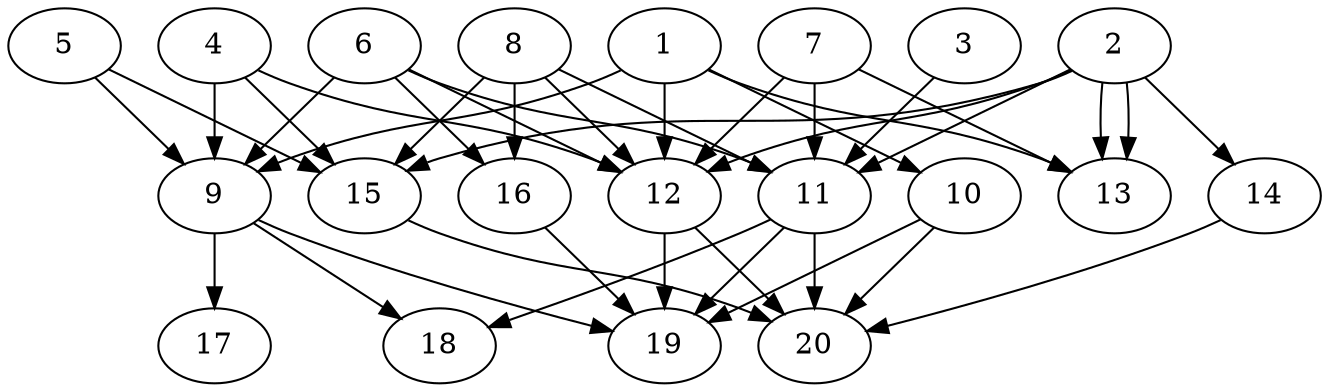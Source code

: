 // DAG automatically generated by daggen at Tue Jul 23 14:28:59 2019
// ./daggen --dot -n 20 --ccr 0.5 --fat 0.6 --regular 0.5 --density 0.7 --mindata 5242880 --maxdata 52428800 
digraph G {
  1 [size="87924736", alpha="0.04", expect_size="43962368"] 
  1 -> 9 [size ="43962368"]
  1 -> 10 [size ="43962368"]
  1 -> 12 [size ="43962368"]
  1 -> 13 [size ="43962368"]
  2 [size="88858624", alpha="0.15", expect_size="44429312"] 
  2 -> 11 [size ="44429312"]
  2 -> 12 [size ="44429312"]
  2 -> 13 [size ="44429312"]
  2 -> 13 [size ="44429312"]
  2 -> 14 [size ="44429312"]
  2 -> 15 [size ="44429312"]
  3 [size="27121664", alpha="0.10", expect_size="13560832"] 
  3 -> 11 [size ="13560832"]
  4 [size="55175168", alpha="0.16", expect_size="27587584"] 
  4 -> 9 [size ="27587584"]
  4 -> 12 [size ="27587584"]
  4 -> 15 [size ="27587584"]
  5 [size="43460608", alpha="0.12", expect_size="21730304"] 
  5 -> 9 [size ="21730304"]
  5 -> 15 [size ="21730304"]
  6 [size="86067200", alpha="0.13", expect_size="43033600"] 
  6 -> 9 [size ="43033600"]
  6 -> 11 [size ="43033600"]
  6 -> 12 [size ="43033600"]
  6 -> 16 [size ="43033600"]
  7 [size="40783872", alpha="0.11", expect_size="20391936"] 
  7 -> 11 [size ="20391936"]
  7 -> 12 [size ="20391936"]
  7 -> 13 [size ="20391936"]
  8 [size="20715520", alpha="0.09", expect_size="10357760"] 
  8 -> 11 [size ="10357760"]
  8 -> 12 [size ="10357760"]
  8 -> 15 [size ="10357760"]
  8 -> 16 [size ="10357760"]
  9 [size="98799616", alpha="0.15", expect_size="49399808"] 
  9 -> 17 [size ="49399808"]
  9 -> 18 [size ="49399808"]
  9 -> 19 [size ="49399808"]
  10 [size="28702720", alpha="0.14", expect_size="14351360"] 
  10 -> 19 [size ="14351360"]
  10 -> 20 [size ="14351360"]
  11 [size="47097856", alpha="0.12", expect_size="23548928"] 
  11 -> 18 [size ="23548928"]
  11 -> 19 [size ="23548928"]
  11 -> 20 [size ="23548928"]
  12 [size="66570240", alpha="0.06", expect_size="33285120"] 
  12 -> 19 [size ="33285120"]
  12 -> 20 [size ="33285120"]
  13 [size="43538432", alpha="0.02", expect_size="21769216"] 
  14 [size="90195968", alpha="0.20", expect_size="45097984"] 
  14 -> 20 [size ="45097984"]
  15 [size="73619456", alpha="0.08", expect_size="36809728"] 
  15 -> 20 [size ="36809728"]
  16 [size="37556224", alpha="0.07", expect_size="18778112"] 
  16 -> 19 [size ="18778112"]
  17 [size="101140480", alpha="0.19", expect_size="50570240"] 
  18 [size="60362752", alpha="0.06", expect_size="30181376"] 
  19 [size="101382144", alpha="0.11", expect_size="50691072"] 
  20 [size="75941888", alpha="0.15", expect_size="37970944"] 
}
